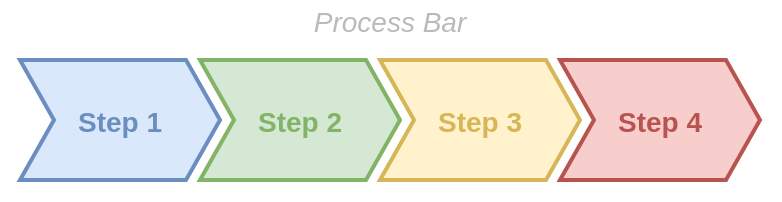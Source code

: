 <mxfile version="15.9.4" type="github"><diagram id="UDsp1ZMK-AZL_QFiE6NE" name="第 1 页"><mxGraphModel dx="1220" dy="723" grid="1" gridSize="10" guides="1" tooltips="1" connect="1" arrows="1" fold="1" page="1" pageScale="1" pageWidth="1169" pageHeight="1654" math="0" shadow="0"><root><mxCell id="0"/><mxCell id="1" parent="0"/><mxCell id="_ru-9vgrOX0eKTn-rHO9-1" value="Process Bar" style="swimlane;fontStyle=2;childLayout=stackLayout;horizontal=1;startSize=20;fillColor=none;horizontalStack=1;resizeParent=1;resizeParentMax=0;resizeLast=0;collapsible=0;marginBottom=0;swimlaneFillColor=none;strokeColor=none;fontFamily=Helvetica;fontSize=14;fontColor=#BABABA;points=[];verticalAlign=middle;stackBorder=10;stackSpacing=-10;resizable=1;" parent="1" vertex="1"><mxGeometry x="390" y="320" width="390" height="100" as="geometry"/></mxCell><mxCell id="_ru-9vgrOX0eKTn-rHO9-2" value="Step 1" style="shape=step;perimeter=stepPerimeter;strokeColor=#6C8EBF;fontFamily=Helvetica;fontSize=14;fontColor=#6C8EBF;fillColor=#dae8fc;fixedSize=1;size=17;fontStyle=1;strokeWidth=2;spacingTop=0;points=[];" parent="_ru-9vgrOX0eKTn-rHO9-1" vertex="1"><mxGeometry x="10" y="30" width="100" height="60" as="geometry"/></mxCell><mxCell id="_ru-9vgrOX0eKTn-rHO9-3" value="Step 2" style="shape=step;perimeter=stepPerimeter;strokeColor=#82B366;fontFamily=Helvetica;fontSize=14;fontColor=#82B366;fillColor=#d5e8d4;fixedSize=1;size=17;fontStyle=1;strokeWidth=2;spacingTop=0;points=[];" parent="_ru-9vgrOX0eKTn-rHO9-1" vertex="1"><mxGeometry x="100" y="30" width="100" height="60" as="geometry"/></mxCell><mxCell id="_ru-9vgrOX0eKTn-rHO9-4" value="Step 3" style="shape=step;perimeter=stepPerimeter;strokeColor=#D6B656;fontFamily=Helvetica;fontSize=14;fontColor=#D6B656;fillColor=#fff2cc;fixedSize=1;size=17;fontStyle=1;strokeWidth=2;spacingTop=0;points=[];" parent="_ru-9vgrOX0eKTn-rHO9-1" vertex="1"><mxGeometry x="190" y="30" width="100" height="60" as="geometry"/></mxCell><mxCell id="_ru-9vgrOX0eKTn-rHO9-5" value="Step 4" style="shape=step;perimeter=stepPerimeter;strokeColor=#B85450;fontFamily=Helvetica;fontSize=14;fontColor=#B85450;fillColor=#f8cecc;fixedSize=1;size=17;fontStyle=1;strokeWidth=2;spacingTop=0;points=[];" parent="_ru-9vgrOX0eKTn-rHO9-1" vertex="1"><mxGeometry x="280" y="30" width="100" height="60" as="geometry"/></mxCell></root></mxGraphModel></diagram></mxfile>